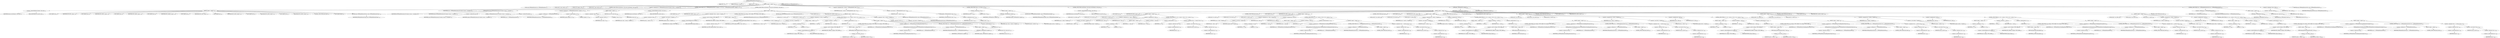 digraph "TIFFReadDirEntryShortArray" {  
"82170" [label = <(METHOD,TIFFReadDirEntryShortArray)<SUB>1744</SUB>> ]
"82171" [label = <(PARAM,TIFF *tif)<SUB>1745</SUB>> ]
"82172" [label = <(PARAM,TIFFDirEntry *direntry)<SUB>1745</SUB>> ]
"82173" [label = <(PARAM,uint16_t **value)<SUB>1745</SUB>> ]
"82174" [label = <(BLOCK,&lt;empty&gt;,&lt;empty&gt;)<SUB>1746</SUB>> ]
"82175" [label = <(LOCAL,enum TIFFReadDirEntryErr err: TIFFReadDirEntryErr)<SUB>1747</SUB>> ]
"82176" [label = <(LOCAL,uint32_t count: uint32_t)<SUB>1748</SUB>> ]
"82177" [label = <(LOCAL,void* origdata: void)<SUB>1749</SUB>> ]
"82178" [label = <(LOCAL,uint16_t* data: uint16_t)<SUB>1750</SUB>> ]
"82179" [label = <(CONTROL_STRUCTURE,switch(direntry-&gt;tdir_type),switch(direntry-&gt;tdir_type))<SUB>1751</SUB>> ]
"82180" [label = <(&lt;operator&gt;.indirectFieldAccess,direntry-&gt;tdir_type)<SUB>1751</SUB>> ]
"82181" [label = <(IDENTIFIER,direntry,switch(direntry-&gt;tdir_type))<SUB>1751</SUB>> ]
"82182" [label = <(FIELD_IDENTIFIER,tdir_type,tdir_type)<SUB>1751</SUB>> ]
"82183" [label = <(BLOCK,&lt;empty&gt;,&lt;empty&gt;)<SUB>1752</SUB>> ]
"82184" [label = <(JUMP_TARGET,case)<SUB>1753</SUB>> ]
"82185" [label = <(IDENTIFIER,TIFF_BYTE,&lt;empty&gt;)<SUB>1753</SUB>> ]
"82186" [label = <(JUMP_TARGET,case)<SUB>1754</SUB>> ]
"82187" [label = <(IDENTIFIER,TIFF_SBYTE,&lt;empty&gt;)<SUB>1754</SUB>> ]
"82188" [label = <(JUMP_TARGET,case)<SUB>1755</SUB>> ]
"82189" [label = <(IDENTIFIER,TIFF_SHORT,&lt;empty&gt;)<SUB>1755</SUB>> ]
"82190" [label = <(JUMP_TARGET,case)<SUB>1756</SUB>> ]
"82191" [label = <(IDENTIFIER,TIFF_SSHORT,&lt;empty&gt;)<SUB>1756</SUB>> ]
"82192" [label = <(JUMP_TARGET,case)<SUB>1757</SUB>> ]
"82193" [label = <(IDENTIFIER,TIFF_LONG,&lt;empty&gt;)<SUB>1757</SUB>> ]
"82194" [label = <(JUMP_TARGET,case)<SUB>1758</SUB>> ]
"82195" [label = <(IDENTIFIER,TIFF_SLONG,&lt;empty&gt;)<SUB>1758</SUB>> ]
"82196" [label = <(JUMP_TARGET,case)<SUB>1759</SUB>> ]
"82197" [label = <(IDENTIFIER,TIFF_LONG8,&lt;empty&gt;)<SUB>1759</SUB>> ]
"82198" [label = <(JUMP_TARGET,case)<SUB>1760</SUB>> ]
"82199" [label = <(IDENTIFIER,TIFF_SLONG8,&lt;empty&gt;)<SUB>1760</SUB>> ]
"82200" [label = <(CONTROL_STRUCTURE,break;,break;)<SUB>1761</SUB>> ]
"82201" [label = <(JUMP_TARGET,default)<SUB>1762</SUB>> ]
"82202" [label = <(RETURN,return (TIFFReadDirEntryErrType);,return (TIFFReadDirEntryErrType);)<SUB>1763</SUB>> ]
"82203" [label = <(IDENTIFIER,TIFFReadDirEntryErrType,return (TIFFReadDirEntryErrType);)<SUB>1763</SUB>> ]
"82204" [label = <(&lt;operator&gt;.assignment,err = TIFFReadDirEntryArray(tif, direntry, &amp;count, 2, &amp;origdata))<SUB>1765</SUB>> ]
"82205" [label = <(IDENTIFIER,err,err = TIFFReadDirEntryArray(tif, direntry, &amp;count, 2, &amp;origdata))<SUB>1765</SUB>> ]
"82206" [label = <(TIFFReadDirEntryArray,TIFFReadDirEntryArray(tif, direntry, &amp;count, 2, &amp;origdata))<SUB>1765</SUB>> ]
"82207" [label = <(IDENTIFIER,tif,TIFFReadDirEntryArray(tif, direntry, &amp;count, 2, &amp;origdata))<SUB>1765</SUB>> ]
"82208" [label = <(IDENTIFIER,direntry,TIFFReadDirEntryArray(tif, direntry, &amp;count, 2, &amp;origdata))<SUB>1765</SUB>> ]
"82209" [label = <(&lt;operator&gt;.addressOf,&amp;count)<SUB>1765</SUB>> ]
"82210" [label = <(IDENTIFIER,count,TIFFReadDirEntryArray(tif, direntry, &amp;count, 2, &amp;origdata))<SUB>1765</SUB>> ]
"82211" [label = <(LITERAL,2,TIFFReadDirEntryArray(tif, direntry, &amp;count, 2, &amp;origdata))<SUB>1765</SUB>> ]
"82212" [label = <(&lt;operator&gt;.addressOf,&amp;origdata)<SUB>1765</SUB>> ]
"82213" [label = <(IDENTIFIER,origdata,TIFFReadDirEntryArray(tif, direntry, &amp;count, 2, &amp;origdata))<SUB>1765</SUB>> ]
"82214" [label = <(CONTROL_STRUCTURE,if ((err != TIFFReadDirEntryErrOk) || (origdata == 0)),if ((err != TIFFReadDirEntryErrOk) || (origdata == 0)))<SUB>1766</SUB>> ]
"82215" [label = <(&lt;operator&gt;.logicalOr,(err != TIFFReadDirEntryErrOk) || (origdata == 0))<SUB>1766</SUB>> ]
"82216" [label = <(&lt;operator&gt;.notEquals,err != TIFFReadDirEntryErrOk)<SUB>1766</SUB>> ]
"82217" [label = <(IDENTIFIER,err,err != TIFFReadDirEntryErrOk)<SUB>1766</SUB>> ]
"82218" [label = <(IDENTIFIER,TIFFReadDirEntryErrOk,err != TIFFReadDirEntryErrOk)<SUB>1766</SUB>> ]
"82219" [label = <(&lt;operator&gt;.equals,origdata == 0)<SUB>1766</SUB>> ]
"82220" [label = <(IDENTIFIER,origdata,origdata == 0)<SUB>1766</SUB>> ]
"82221" [label = <(LITERAL,0,origdata == 0)<SUB>1766</SUB>> ]
"82222" [label = <(BLOCK,&lt;empty&gt;,&lt;empty&gt;)<SUB>1767</SUB>> ]
"82223" [label = <(&lt;operator&gt;.assignment,*value = 0)<SUB>1768</SUB>> ]
"82224" [label = <(&lt;operator&gt;.indirection,*value)<SUB>1768</SUB>> ]
"82225" [label = <(IDENTIFIER,value,*value = 0)<SUB>1768</SUB>> ]
"82226" [label = <(LITERAL,0,*value = 0)<SUB>1768</SUB>> ]
"82227" [label = <(RETURN,return (err);,return (err);)<SUB>1769</SUB>> ]
"82228" [label = <(IDENTIFIER,err,return (err);)<SUB>1769</SUB>> ]
"82229" [label = <(CONTROL_STRUCTURE,switch(direntry-&gt;tdir_type),switch(direntry-&gt;tdir_type))<SUB>1771</SUB>> ]
"82230" [label = <(&lt;operator&gt;.indirectFieldAccess,direntry-&gt;tdir_type)<SUB>1771</SUB>> ]
"82231" [label = <(IDENTIFIER,direntry,switch(direntry-&gt;tdir_type))<SUB>1771</SUB>> ]
"82232" [label = <(FIELD_IDENTIFIER,tdir_type,tdir_type)<SUB>1771</SUB>> ]
"82233" [label = <(BLOCK,&lt;empty&gt;,&lt;empty&gt;)<SUB>1772</SUB>> ]
"82234" [label = <(JUMP_TARGET,case)<SUB>1773</SUB>> ]
"82235" [label = <(IDENTIFIER,TIFF_SHORT,&lt;empty&gt;)<SUB>1773</SUB>> ]
"82236" [label = <(&lt;operator&gt;.assignment,*value = (uint16_t *)origdata)<SUB>1774</SUB>> ]
"82237" [label = <(&lt;operator&gt;.indirection,*value)<SUB>1774</SUB>> ]
"82238" [label = <(IDENTIFIER,value,*value = (uint16_t *)origdata)<SUB>1774</SUB>> ]
"82239" [label = <(&lt;operator&gt;.cast,(uint16_t *)origdata)<SUB>1774</SUB>> ]
"82240" [label = <(UNKNOWN,uint16_t *,uint16_t *)<SUB>1774</SUB>> ]
"82241" [label = <(IDENTIFIER,origdata,(uint16_t *)origdata)<SUB>1774</SUB>> ]
"82242" [label = <(CONTROL_STRUCTURE,if (tif-&gt;tif_flags &amp; TIFF_SWAB),if (tif-&gt;tif_flags &amp; TIFF_SWAB))<SUB>1775</SUB>> ]
"82243" [label = <(&lt;operator&gt;.and,tif-&gt;tif_flags &amp; TIFF_SWAB)<SUB>1775</SUB>> ]
"82244" [label = <(&lt;operator&gt;.indirectFieldAccess,tif-&gt;tif_flags)<SUB>1775</SUB>> ]
"82245" [label = <(IDENTIFIER,tif,tif-&gt;tif_flags &amp; TIFF_SWAB)<SUB>1775</SUB>> ]
"82246" [label = <(FIELD_IDENTIFIER,tif_flags,tif_flags)<SUB>1775</SUB>> ]
"82247" [label = <(IDENTIFIER,TIFF_SWAB,tif-&gt;tif_flags &amp; TIFF_SWAB)<SUB>1775</SUB>> ]
"82248" [label = <(BLOCK,&lt;empty&gt;,&lt;empty&gt;)<SUB>1776</SUB>> ]
"82249" [label = <(TIFFSwabArrayOfShort,TIFFSwabArrayOfShort(*value, count))<SUB>1776</SUB>> ]
"82250" [label = <(&lt;operator&gt;.indirection,*value)<SUB>1776</SUB>> ]
"82251" [label = <(IDENTIFIER,value,TIFFSwabArrayOfShort(*value, count))<SUB>1776</SUB>> ]
"82252" [label = <(IDENTIFIER,count,TIFFSwabArrayOfShort(*value, count))<SUB>1776</SUB>> ]
"82253" [label = <(RETURN,return (TIFFReadDirEntryErrOk);,return (TIFFReadDirEntryErrOk);)<SUB>1777</SUB>> ]
"82254" [label = <(IDENTIFIER,TIFFReadDirEntryErrOk,return (TIFFReadDirEntryErrOk);)<SUB>1777</SUB>> ]
"82255" [label = <(JUMP_TARGET,case)<SUB>1778</SUB>> ]
"82256" [label = <(IDENTIFIER,TIFF_SSHORT,&lt;empty&gt;)<SUB>1778</SUB>> ]
"82257" [label = <(BLOCK,&lt;empty&gt;,&lt;empty&gt;)<SUB>1779</SUB>> ]
"82258" [label = <(LOCAL,int16_t* m: int16_t)<SUB>1780</SUB>> ]
"82259" [label = <(LOCAL,uint32_t n: uint32_t)<SUB>1781</SUB>> ]
"82260" [label = <(&lt;operator&gt;.assignment,m = (int16_t *)origdata)<SUB>1782</SUB>> ]
"82261" [label = <(IDENTIFIER,m,m = (int16_t *)origdata)<SUB>1782</SUB>> ]
"82262" [label = <(&lt;operator&gt;.cast,(int16_t *)origdata)<SUB>1782</SUB>> ]
"82263" [label = <(UNKNOWN,int16_t *,int16_t *)<SUB>1782</SUB>> ]
"82264" [label = <(IDENTIFIER,origdata,(int16_t *)origdata)<SUB>1782</SUB>> ]
"82265" [label = <(CONTROL_STRUCTURE,for (n = 0;n &lt; count;n++),for (n = 0;n &lt; count;n++))<SUB>1783</SUB>> ]
"82266" [label = <(BLOCK,&lt;empty&gt;,&lt;empty&gt;)<SUB>1783</SUB>> ]
"82267" [label = <(&lt;operator&gt;.assignment,n = 0)<SUB>1783</SUB>> ]
"82268" [label = <(IDENTIFIER,n,n = 0)<SUB>1783</SUB>> ]
"82269" [label = <(LITERAL,0,n = 0)<SUB>1783</SUB>> ]
"82270" [label = <(&lt;operator&gt;.lessThan,n &lt; count)<SUB>1783</SUB>> ]
"82271" [label = <(IDENTIFIER,n,n &lt; count)<SUB>1783</SUB>> ]
"82272" [label = <(IDENTIFIER,count,n &lt; count)<SUB>1783</SUB>> ]
"82273" [label = <(&lt;operator&gt;.postIncrement,n++)<SUB>1783</SUB>> ]
"82274" [label = <(IDENTIFIER,n,n++)<SUB>1783</SUB>> ]
"82275" [label = <(BLOCK,&lt;empty&gt;,&lt;empty&gt;)<SUB>1784</SUB>> ]
"82276" [label = <(CONTROL_STRUCTURE,if (tif-&gt;tif_flags &amp; TIFF_SWAB),if (tif-&gt;tif_flags &amp; TIFF_SWAB))<SUB>1785</SUB>> ]
"82277" [label = <(&lt;operator&gt;.and,tif-&gt;tif_flags &amp; TIFF_SWAB)<SUB>1785</SUB>> ]
"82278" [label = <(&lt;operator&gt;.indirectFieldAccess,tif-&gt;tif_flags)<SUB>1785</SUB>> ]
"82279" [label = <(IDENTIFIER,tif,tif-&gt;tif_flags &amp; TIFF_SWAB)<SUB>1785</SUB>> ]
"82280" [label = <(FIELD_IDENTIFIER,tif_flags,tif_flags)<SUB>1785</SUB>> ]
"82281" [label = <(IDENTIFIER,TIFF_SWAB,tif-&gt;tif_flags &amp; TIFF_SWAB)<SUB>1785</SUB>> ]
"82282" [label = <(BLOCK,&lt;empty&gt;,&lt;empty&gt;)<SUB>1786</SUB>> ]
"82283" [label = <(TIFFSwabShort,TIFFSwabShort((uint16_t *)m))<SUB>1786</SUB>> ]
"82284" [label = <(&lt;operator&gt;.cast,(uint16_t *)m)<SUB>1786</SUB>> ]
"82285" [label = <(UNKNOWN,uint16_t *,uint16_t *)<SUB>1786</SUB>> ]
"82286" [label = <(IDENTIFIER,m,(uint16_t *)m)<SUB>1786</SUB>> ]
"82287" [label = <(&lt;operator&gt;.assignment,err = TIFFReadDirEntryCheckRangeShortSshort(*m))<SUB>1787</SUB>> ]
"82288" [label = <(IDENTIFIER,err,err = TIFFReadDirEntryCheckRangeShortSshort(*m))<SUB>1787</SUB>> ]
"82289" [label = <(TIFFReadDirEntryCheckRangeShortSshort,TIFFReadDirEntryCheckRangeShortSshort(*m))<SUB>1787</SUB>> ]
"82290" [label = <(&lt;operator&gt;.indirection,*m)<SUB>1787</SUB>> ]
"82291" [label = <(IDENTIFIER,m,TIFFReadDirEntryCheckRangeShortSshort(*m))<SUB>1787</SUB>> ]
"82292" [label = <(CONTROL_STRUCTURE,if (err != TIFFReadDirEntryErrOk),if (err != TIFFReadDirEntryErrOk))<SUB>1788</SUB>> ]
"82293" [label = <(&lt;operator&gt;.notEquals,err != TIFFReadDirEntryErrOk)<SUB>1788</SUB>> ]
"82294" [label = <(IDENTIFIER,err,err != TIFFReadDirEntryErrOk)<SUB>1788</SUB>> ]
"82295" [label = <(IDENTIFIER,TIFFReadDirEntryErrOk,err != TIFFReadDirEntryErrOk)<SUB>1788</SUB>> ]
"82296" [label = <(BLOCK,&lt;empty&gt;,&lt;empty&gt;)<SUB>1789</SUB>> ]
"82297" [label = <(_TIFFfreeExt,_TIFFfreeExt(tif, origdata))<SUB>1790</SUB>> ]
"82298" [label = <(IDENTIFIER,tif,_TIFFfreeExt(tif, origdata))<SUB>1790</SUB>> ]
"82299" [label = <(IDENTIFIER,origdata,_TIFFfreeExt(tif, origdata))<SUB>1790</SUB>> ]
"82300" [label = <(RETURN,return (err);,return (err);)<SUB>1791</SUB>> ]
"82301" [label = <(IDENTIFIER,err,return (err);)<SUB>1791</SUB>> ]
"82302" [label = <(&lt;operator&gt;.postIncrement,m++)<SUB>1793</SUB>> ]
"82303" [label = <(IDENTIFIER,m,m++)<SUB>1793</SUB>> ]
"82304" [label = <(&lt;operator&gt;.assignment,*value = (uint16_t *)origdata)<SUB>1795</SUB>> ]
"82305" [label = <(&lt;operator&gt;.indirection,*value)<SUB>1795</SUB>> ]
"82306" [label = <(IDENTIFIER,value,*value = (uint16_t *)origdata)<SUB>1795</SUB>> ]
"82307" [label = <(&lt;operator&gt;.cast,(uint16_t *)origdata)<SUB>1795</SUB>> ]
"82308" [label = <(UNKNOWN,uint16_t *,uint16_t *)<SUB>1795</SUB>> ]
"82309" [label = <(IDENTIFIER,origdata,(uint16_t *)origdata)<SUB>1795</SUB>> ]
"82310" [label = <(RETURN,return (TIFFReadDirEntryErrOk);,return (TIFFReadDirEntryErrOk);)<SUB>1796</SUB>> ]
"82311" [label = <(IDENTIFIER,TIFFReadDirEntryErrOk,return (TIFFReadDirEntryErrOk);)<SUB>1796</SUB>> ]
"82312" [label = <(&lt;operator&gt;.assignment,data = (uint16_t *)_TIFFmallocExt(tif, count * 2))<SUB>1799</SUB>> ]
"82313" [label = <(IDENTIFIER,data,data = (uint16_t *)_TIFFmallocExt(tif, count * 2))<SUB>1799</SUB>> ]
"82314" [label = <(&lt;operator&gt;.cast,(uint16_t *)_TIFFmallocExt(tif, count * 2))<SUB>1799</SUB>> ]
"82315" [label = <(UNKNOWN,uint16_t *,uint16_t *)<SUB>1799</SUB>> ]
"82316" [label = <(_TIFFmallocExt,_TIFFmallocExt(tif, count * 2))<SUB>1799</SUB>> ]
"82317" [label = <(IDENTIFIER,tif,_TIFFmallocExt(tif, count * 2))<SUB>1799</SUB>> ]
"82318" [label = <(&lt;operator&gt;.multiplication,count * 2)<SUB>1799</SUB>> ]
"82319" [label = <(IDENTIFIER,count,count * 2)<SUB>1799</SUB>> ]
"82320" [label = <(LITERAL,2,count * 2)<SUB>1799</SUB>> ]
"82321" [label = <(CONTROL_STRUCTURE,if (data == 0),if (data == 0))<SUB>1800</SUB>> ]
"82322" [label = <(&lt;operator&gt;.equals,data == 0)<SUB>1800</SUB>> ]
"82323" [label = <(IDENTIFIER,data,data == 0)<SUB>1800</SUB>> ]
"82324" [label = <(LITERAL,0,data == 0)<SUB>1800</SUB>> ]
"82325" [label = <(BLOCK,&lt;empty&gt;,&lt;empty&gt;)<SUB>1801</SUB>> ]
"82326" [label = <(_TIFFfreeExt,_TIFFfreeExt(tif, origdata))<SUB>1802</SUB>> ]
"82327" [label = <(IDENTIFIER,tif,_TIFFfreeExt(tif, origdata))<SUB>1802</SUB>> ]
"82328" [label = <(IDENTIFIER,origdata,_TIFFfreeExt(tif, origdata))<SUB>1802</SUB>> ]
"82329" [label = <(RETURN,return (TIFFReadDirEntryErrAlloc);,return (TIFFReadDirEntryErrAlloc);)<SUB>1803</SUB>> ]
"82330" [label = <(IDENTIFIER,TIFFReadDirEntryErrAlloc,return (TIFFReadDirEntryErrAlloc);)<SUB>1803</SUB>> ]
"82331" [label = <(CONTROL_STRUCTURE,switch(direntry-&gt;tdir_type),switch(direntry-&gt;tdir_type))<SUB>1805</SUB>> ]
"82332" [label = <(&lt;operator&gt;.indirectFieldAccess,direntry-&gt;tdir_type)<SUB>1805</SUB>> ]
"82333" [label = <(IDENTIFIER,direntry,switch(direntry-&gt;tdir_type))<SUB>1805</SUB>> ]
"82334" [label = <(FIELD_IDENTIFIER,tdir_type,tdir_type)<SUB>1805</SUB>> ]
"82335" [label = <(BLOCK,&lt;empty&gt;,&lt;empty&gt;)<SUB>1806</SUB>> ]
"82336" [label = <(JUMP_TARGET,case)<SUB>1807</SUB>> ]
"82337" [label = <(IDENTIFIER,TIFF_BYTE,&lt;empty&gt;)<SUB>1807</SUB>> ]
"82338" [label = <(BLOCK,&lt;empty&gt;,&lt;empty&gt;)<SUB>1808</SUB>> ]
"82339" [label = <(LOCAL,uint8_t* ma: uint8_t)<SUB>1809</SUB>> ]
"82340" [label = <(LOCAL,uint16_t* mb: uint16_t)<SUB>1810</SUB>> ]
"82341" [label = <(LOCAL,uint32_t n: uint32_t)<SUB>1811</SUB>> ]
"82342" [label = <(&lt;operator&gt;.assignment,ma = (uint8_t *)origdata)<SUB>1812</SUB>> ]
"82343" [label = <(IDENTIFIER,ma,ma = (uint8_t *)origdata)<SUB>1812</SUB>> ]
"82344" [label = <(&lt;operator&gt;.cast,(uint8_t *)origdata)<SUB>1812</SUB>> ]
"82345" [label = <(UNKNOWN,uint8_t *,uint8_t *)<SUB>1812</SUB>> ]
"82346" [label = <(IDENTIFIER,origdata,(uint8_t *)origdata)<SUB>1812</SUB>> ]
"82347" [label = <(&lt;operator&gt;.assignment,mb = data)<SUB>1813</SUB>> ]
"82348" [label = <(IDENTIFIER,mb,mb = data)<SUB>1813</SUB>> ]
"82349" [label = <(IDENTIFIER,data,mb = data)<SUB>1813</SUB>> ]
"82350" [label = <(CONTROL_STRUCTURE,for (n = 0;n &lt; count;n++),for (n = 0;n &lt; count;n++))<SUB>1814</SUB>> ]
"82351" [label = <(BLOCK,&lt;empty&gt;,&lt;empty&gt;)<SUB>1814</SUB>> ]
"82352" [label = <(&lt;operator&gt;.assignment,n = 0)<SUB>1814</SUB>> ]
"82353" [label = <(IDENTIFIER,n,n = 0)<SUB>1814</SUB>> ]
"82354" [label = <(LITERAL,0,n = 0)<SUB>1814</SUB>> ]
"82355" [label = <(&lt;operator&gt;.lessThan,n &lt; count)<SUB>1814</SUB>> ]
"82356" [label = <(IDENTIFIER,n,n &lt; count)<SUB>1814</SUB>> ]
"82357" [label = <(IDENTIFIER,count,n &lt; count)<SUB>1814</SUB>> ]
"82358" [label = <(&lt;operator&gt;.postIncrement,n++)<SUB>1814</SUB>> ]
"82359" [label = <(IDENTIFIER,n,n++)<SUB>1814</SUB>> ]
"82360" [label = <(&lt;operator&gt;.assignment,*mb++ = (uint16_t)(*ma++))<SUB>1815</SUB>> ]
"82361" [label = <(&lt;operator&gt;.indirection,*mb++)<SUB>1815</SUB>> ]
"82362" [label = <(&lt;operator&gt;.postIncrement,mb++)<SUB>1815</SUB>> ]
"82363" [label = <(IDENTIFIER,mb,mb++)<SUB>1815</SUB>> ]
"82364" [label = <(&lt;operator&gt;.cast,(uint16_t)(*ma++))<SUB>1815</SUB>> ]
"82365" [label = <(UNKNOWN,uint16_t,uint16_t)<SUB>1815</SUB>> ]
"82366" [label = <(&lt;operator&gt;.indirection,*ma++)<SUB>1815</SUB>> ]
"82367" [label = <(&lt;operator&gt;.postIncrement,ma++)<SUB>1815</SUB>> ]
"82368" [label = <(IDENTIFIER,ma,ma++)<SUB>1815</SUB>> ]
"82369" [label = <(CONTROL_STRUCTURE,break;,break;)<SUB>1817</SUB>> ]
"82370" [label = <(JUMP_TARGET,case)<SUB>1818</SUB>> ]
"82371" [label = <(IDENTIFIER,TIFF_SBYTE,&lt;empty&gt;)<SUB>1818</SUB>> ]
"82372" [label = <(BLOCK,&lt;empty&gt;,&lt;empty&gt;)<SUB>1819</SUB>> ]
"82373" [label = <(LOCAL,int8_t* ma: int8_t)<SUB>1820</SUB>> ]
"82374" [label = <(LOCAL,uint16_t* mb: uint16_t)<SUB>1821</SUB>> ]
"82375" [label = <(LOCAL,uint32_t n: uint32_t)<SUB>1822</SUB>> ]
"82376" [label = <(&lt;operator&gt;.assignment,ma = (int8_t *)origdata)<SUB>1823</SUB>> ]
"82377" [label = <(IDENTIFIER,ma,ma = (int8_t *)origdata)<SUB>1823</SUB>> ]
"82378" [label = <(&lt;operator&gt;.cast,(int8_t *)origdata)<SUB>1823</SUB>> ]
"82379" [label = <(UNKNOWN,int8_t *,int8_t *)<SUB>1823</SUB>> ]
"82380" [label = <(IDENTIFIER,origdata,(int8_t *)origdata)<SUB>1823</SUB>> ]
"82381" [label = <(&lt;operator&gt;.assignment,mb = data)<SUB>1824</SUB>> ]
"82382" [label = <(IDENTIFIER,mb,mb = data)<SUB>1824</SUB>> ]
"82383" [label = <(IDENTIFIER,data,mb = data)<SUB>1824</SUB>> ]
"82384" [label = <(CONTROL_STRUCTURE,for (n = 0;n &lt; count;n++),for (n = 0;n &lt; count;n++))<SUB>1825</SUB>> ]
"82385" [label = <(BLOCK,&lt;empty&gt;,&lt;empty&gt;)<SUB>1825</SUB>> ]
"82386" [label = <(&lt;operator&gt;.assignment,n = 0)<SUB>1825</SUB>> ]
"82387" [label = <(IDENTIFIER,n,n = 0)<SUB>1825</SUB>> ]
"82388" [label = <(LITERAL,0,n = 0)<SUB>1825</SUB>> ]
"82389" [label = <(&lt;operator&gt;.lessThan,n &lt; count)<SUB>1825</SUB>> ]
"82390" [label = <(IDENTIFIER,n,n &lt; count)<SUB>1825</SUB>> ]
"82391" [label = <(IDENTIFIER,count,n &lt; count)<SUB>1825</SUB>> ]
"82392" [label = <(&lt;operator&gt;.postIncrement,n++)<SUB>1825</SUB>> ]
"82393" [label = <(IDENTIFIER,n,n++)<SUB>1825</SUB>> ]
"82394" [label = <(BLOCK,&lt;empty&gt;,&lt;empty&gt;)<SUB>1826</SUB>> ]
"82395" [label = <(&lt;operator&gt;.assignment,err = TIFFReadDirEntryCheckRangeShortSbyte(*ma))<SUB>1827</SUB>> ]
"82396" [label = <(IDENTIFIER,err,err = TIFFReadDirEntryCheckRangeShortSbyte(*ma))<SUB>1827</SUB>> ]
"82397" [label = <(TIFFReadDirEntryCheckRangeShortSbyte,TIFFReadDirEntryCheckRangeShortSbyte(*ma))<SUB>1827</SUB>> ]
"82398" [label = <(&lt;operator&gt;.indirection,*ma)<SUB>1827</SUB>> ]
"82399" [label = <(IDENTIFIER,ma,TIFFReadDirEntryCheckRangeShortSbyte(*ma))<SUB>1827</SUB>> ]
"82400" [label = <(CONTROL_STRUCTURE,if (err != TIFFReadDirEntryErrOk),if (err != TIFFReadDirEntryErrOk))<SUB>1828</SUB>> ]
"82401" [label = <(&lt;operator&gt;.notEquals,err != TIFFReadDirEntryErrOk)<SUB>1828</SUB>> ]
"82402" [label = <(IDENTIFIER,err,err != TIFFReadDirEntryErrOk)<SUB>1828</SUB>> ]
"82403" [label = <(IDENTIFIER,TIFFReadDirEntryErrOk,err != TIFFReadDirEntryErrOk)<SUB>1828</SUB>> ]
"82404" [label = <(BLOCK,&lt;empty&gt;,&lt;empty&gt;)<SUB>1829</SUB>> ]
"82405" [label = <(CONTROL_STRUCTURE,break;,break;)<SUB>1829</SUB>> ]
"82406" [label = <(&lt;operator&gt;.assignment,*mb++ = (uint16_t)(*ma++))<SUB>1830</SUB>> ]
"82407" [label = <(&lt;operator&gt;.indirection,*mb++)<SUB>1830</SUB>> ]
"82408" [label = <(&lt;operator&gt;.postIncrement,mb++)<SUB>1830</SUB>> ]
"82409" [label = <(IDENTIFIER,mb,mb++)<SUB>1830</SUB>> ]
"82410" [label = <(&lt;operator&gt;.cast,(uint16_t)(*ma++))<SUB>1830</SUB>> ]
"82411" [label = <(UNKNOWN,uint16_t,uint16_t)<SUB>1830</SUB>> ]
"82412" [label = <(&lt;operator&gt;.indirection,*ma++)<SUB>1830</SUB>> ]
"82413" [label = <(&lt;operator&gt;.postIncrement,ma++)<SUB>1830</SUB>> ]
"82414" [label = <(IDENTIFIER,ma,ma++)<SUB>1830</SUB>> ]
"82415" [label = <(CONTROL_STRUCTURE,break;,break;)<SUB>1833</SUB>> ]
"82416" [label = <(JUMP_TARGET,case)<SUB>1834</SUB>> ]
"82417" [label = <(IDENTIFIER,TIFF_LONG,&lt;empty&gt;)<SUB>1834</SUB>> ]
"82418" [label = <(BLOCK,&lt;empty&gt;,&lt;empty&gt;)<SUB>1835</SUB>> ]
"82419" [label = <(LOCAL,uint32_t* ma: uint32_t)<SUB>1836</SUB>> ]
"82420" [label = <(LOCAL,uint16_t* mb: uint16_t)<SUB>1837</SUB>> ]
"82421" [label = <(LOCAL,uint32_t n: uint32_t)<SUB>1838</SUB>> ]
"82422" [label = <(&lt;operator&gt;.assignment,ma = (uint32_t *)origdata)<SUB>1839</SUB>> ]
"82423" [label = <(IDENTIFIER,ma,ma = (uint32_t *)origdata)<SUB>1839</SUB>> ]
"82424" [label = <(&lt;operator&gt;.cast,(uint32_t *)origdata)<SUB>1839</SUB>> ]
"82425" [label = <(UNKNOWN,uint32_t *,uint32_t *)<SUB>1839</SUB>> ]
"82426" [label = <(IDENTIFIER,origdata,(uint32_t *)origdata)<SUB>1839</SUB>> ]
"82427" [label = <(&lt;operator&gt;.assignment,mb = data)<SUB>1840</SUB>> ]
"82428" [label = <(IDENTIFIER,mb,mb = data)<SUB>1840</SUB>> ]
"82429" [label = <(IDENTIFIER,data,mb = data)<SUB>1840</SUB>> ]
"82430" [label = <(CONTROL_STRUCTURE,for (n = 0;n &lt; count;n++),for (n = 0;n &lt; count;n++))<SUB>1841</SUB>> ]
"82431" [label = <(BLOCK,&lt;empty&gt;,&lt;empty&gt;)<SUB>1841</SUB>> ]
"82432" [label = <(&lt;operator&gt;.assignment,n = 0)<SUB>1841</SUB>> ]
"82433" [label = <(IDENTIFIER,n,n = 0)<SUB>1841</SUB>> ]
"82434" [label = <(LITERAL,0,n = 0)<SUB>1841</SUB>> ]
"82435" [label = <(&lt;operator&gt;.lessThan,n &lt; count)<SUB>1841</SUB>> ]
"82436" [label = <(IDENTIFIER,n,n &lt; count)<SUB>1841</SUB>> ]
"82437" [label = <(IDENTIFIER,count,n &lt; count)<SUB>1841</SUB>> ]
"82438" [label = <(&lt;operator&gt;.postIncrement,n++)<SUB>1841</SUB>> ]
"82439" [label = <(IDENTIFIER,n,n++)<SUB>1841</SUB>> ]
"82440" [label = <(BLOCK,&lt;empty&gt;,&lt;empty&gt;)<SUB>1842</SUB>> ]
"82441" [label = <(CONTROL_STRUCTURE,if (tif-&gt;tif_flags &amp; TIFF_SWAB),if (tif-&gt;tif_flags &amp; TIFF_SWAB))<SUB>1843</SUB>> ]
"82442" [label = <(&lt;operator&gt;.and,tif-&gt;tif_flags &amp; TIFF_SWAB)<SUB>1843</SUB>> ]
"82443" [label = <(&lt;operator&gt;.indirectFieldAccess,tif-&gt;tif_flags)<SUB>1843</SUB>> ]
"82444" [label = <(IDENTIFIER,tif,tif-&gt;tif_flags &amp; TIFF_SWAB)<SUB>1843</SUB>> ]
"82445" [label = <(FIELD_IDENTIFIER,tif_flags,tif_flags)<SUB>1843</SUB>> ]
"82446" [label = <(IDENTIFIER,TIFF_SWAB,tif-&gt;tif_flags &amp; TIFF_SWAB)<SUB>1843</SUB>> ]
"82447" [label = <(BLOCK,&lt;empty&gt;,&lt;empty&gt;)<SUB>1844</SUB>> ]
"82448" [label = <(TIFFSwabLong,TIFFSwabLong(ma))<SUB>1844</SUB>> ]
"82449" [label = <(IDENTIFIER,ma,TIFFSwabLong(ma))<SUB>1844</SUB>> ]
"82450" [label = <(&lt;operator&gt;.assignment,err = TIFFReadDirEntryCheckRangeShortLong(*ma))<SUB>1845</SUB>> ]
"82451" [label = <(IDENTIFIER,err,err = TIFFReadDirEntryCheckRangeShortLong(*ma))<SUB>1845</SUB>> ]
"82452" [label = <(TIFFReadDirEntryCheckRangeShortLong,TIFFReadDirEntryCheckRangeShortLong(*ma))<SUB>1845</SUB>> ]
"82453" [label = <(&lt;operator&gt;.indirection,*ma)<SUB>1845</SUB>> ]
"82454" [label = <(IDENTIFIER,ma,TIFFReadDirEntryCheckRangeShortLong(*ma))<SUB>1845</SUB>> ]
"82455" [label = <(CONTROL_STRUCTURE,if (err != TIFFReadDirEntryErrOk),if (err != TIFFReadDirEntryErrOk))<SUB>1846</SUB>> ]
"82456" [label = <(&lt;operator&gt;.notEquals,err != TIFFReadDirEntryErrOk)<SUB>1846</SUB>> ]
"82457" [label = <(IDENTIFIER,err,err != TIFFReadDirEntryErrOk)<SUB>1846</SUB>> ]
"82458" [label = <(IDENTIFIER,TIFFReadDirEntryErrOk,err != TIFFReadDirEntryErrOk)<SUB>1846</SUB>> ]
"82459" [label = <(BLOCK,&lt;empty&gt;,&lt;empty&gt;)<SUB>1847</SUB>> ]
"82460" [label = <(CONTROL_STRUCTURE,break;,break;)<SUB>1847</SUB>> ]
"82461" [label = <(&lt;operator&gt;.assignment,*mb++ = (uint16_t)(*ma++))<SUB>1848</SUB>> ]
"82462" [label = <(&lt;operator&gt;.indirection,*mb++)<SUB>1848</SUB>> ]
"82463" [label = <(&lt;operator&gt;.postIncrement,mb++)<SUB>1848</SUB>> ]
"82464" [label = <(IDENTIFIER,mb,mb++)<SUB>1848</SUB>> ]
"82465" [label = <(&lt;operator&gt;.cast,(uint16_t)(*ma++))<SUB>1848</SUB>> ]
"82466" [label = <(UNKNOWN,uint16_t,uint16_t)<SUB>1848</SUB>> ]
"82467" [label = <(&lt;operator&gt;.indirection,*ma++)<SUB>1848</SUB>> ]
"82468" [label = <(&lt;operator&gt;.postIncrement,ma++)<SUB>1848</SUB>> ]
"82469" [label = <(IDENTIFIER,ma,ma++)<SUB>1848</SUB>> ]
"82470" [label = <(CONTROL_STRUCTURE,break;,break;)<SUB>1851</SUB>> ]
"82471" [label = <(JUMP_TARGET,case)<SUB>1852</SUB>> ]
"82472" [label = <(IDENTIFIER,TIFF_SLONG,&lt;empty&gt;)<SUB>1852</SUB>> ]
"82473" [label = <(BLOCK,&lt;empty&gt;,&lt;empty&gt;)<SUB>1853</SUB>> ]
"82474" [label = <(LOCAL,int32_t* ma: int32_t)<SUB>1854</SUB>> ]
"82475" [label = <(LOCAL,uint16_t* mb: uint16_t)<SUB>1855</SUB>> ]
"82476" [label = <(LOCAL,uint32_t n: uint32_t)<SUB>1856</SUB>> ]
"82477" [label = <(&lt;operator&gt;.assignment,ma = (int32_t *)origdata)<SUB>1857</SUB>> ]
"82478" [label = <(IDENTIFIER,ma,ma = (int32_t *)origdata)<SUB>1857</SUB>> ]
"82479" [label = <(&lt;operator&gt;.cast,(int32_t *)origdata)<SUB>1857</SUB>> ]
"82480" [label = <(UNKNOWN,int32_t *,int32_t *)<SUB>1857</SUB>> ]
"82481" [label = <(IDENTIFIER,origdata,(int32_t *)origdata)<SUB>1857</SUB>> ]
"82482" [label = <(&lt;operator&gt;.assignment,mb = data)<SUB>1858</SUB>> ]
"82483" [label = <(IDENTIFIER,mb,mb = data)<SUB>1858</SUB>> ]
"82484" [label = <(IDENTIFIER,data,mb = data)<SUB>1858</SUB>> ]
"82485" [label = <(CONTROL_STRUCTURE,for (n = 0;n &lt; count;n++),for (n = 0;n &lt; count;n++))<SUB>1859</SUB>> ]
"82486" [label = <(BLOCK,&lt;empty&gt;,&lt;empty&gt;)<SUB>1859</SUB>> ]
"82487" [label = <(&lt;operator&gt;.assignment,n = 0)<SUB>1859</SUB>> ]
"82488" [label = <(IDENTIFIER,n,n = 0)<SUB>1859</SUB>> ]
"82489" [label = <(LITERAL,0,n = 0)<SUB>1859</SUB>> ]
"82490" [label = <(&lt;operator&gt;.lessThan,n &lt; count)<SUB>1859</SUB>> ]
"82491" [label = <(IDENTIFIER,n,n &lt; count)<SUB>1859</SUB>> ]
"82492" [label = <(IDENTIFIER,count,n &lt; count)<SUB>1859</SUB>> ]
"82493" [label = <(&lt;operator&gt;.postIncrement,n++)<SUB>1859</SUB>> ]
"82494" [label = <(IDENTIFIER,n,n++)<SUB>1859</SUB>> ]
"82495" [label = <(BLOCK,&lt;empty&gt;,&lt;empty&gt;)<SUB>1860</SUB>> ]
"82496" [label = <(CONTROL_STRUCTURE,if (tif-&gt;tif_flags &amp; TIFF_SWAB),if (tif-&gt;tif_flags &amp; TIFF_SWAB))<SUB>1861</SUB>> ]
"82497" [label = <(&lt;operator&gt;.and,tif-&gt;tif_flags &amp; TIFF_SWAB)<SUB>1861</SUB>> ]
"82498" [label = <(&lt;operator&gt;.indirectFieldAccess,tif-&gt;tif_flags)<SUB>1861</SUB>> ]
"82499" [label = <(IDENTIFIER,tif,tif-&gt;tif_flags &amp; TIFF_SWAB)<SUB>1861</SUB>> ]
"82500" [label = <(FIELD_IDENTIFIER,tif_flags,tif_flags)<SUB>1861</SUB>> ]
"82501" [label = <(IDENTIFIER,TIFF_SWAB,tif-&gt;tif_flags &amp; TIFF_SWAB)<SUB>1861</SUB>> ]
"82502" [label = <(BLOCK,&lt;empty&gt;,&lt;empty&gt;)<SUB>1862</SUB>> ]
"82503" [label = <(TIFFSwabLong,TIFFSwabLong((uint32_t *)ma))<SUB>1862</SUB>> ]
"82504" [label = <(&lt;operator&gt;.cast,(uint32_t *)ma)<SUB>1862</SUB>> ]
"82505" [label = <(UNKNOWN,uint32_t *,uint32_t *)<SUB>1862</SUB>> ]
"82506" [label = <(IDENTIFIER,ma,(uint32_t *)ma)<SUB>1862</SUB>> ]
"82507" [label = <(&lt;operator&gt;.assignment,err = TIFFReadDirEntryCheckRangeShortSlong(*ma))<SUB>1863</SUB>> ]
"82508" [label = <(IDENTIFIER,err,err = TIFFReadDirEntryCheckRangeShortSlong(*ma))<SUB>1863</SUB>> ]
"82509" [label = <(TIFFReadDirEntryCheckRangeShortSlong,TIFFReadDirEntryCheckRangeShortSlong(*ma))<SUB>1863</SUB>> ]
"82510" [label = <(&lt;operator&gt;.indirection,*ma)<SUB>1863</SUB>> ]
"82511" [label = <(IDENTIFIER,ma,TIFFReadDirEntryCheckRangeShortSlong(*ma))<SUB>1863</SUB>> ]
"82512" [label = <(CONTROL_STRUCTURE,if (err != TIFFReadDirEntryErrOk),if (err != TIFFReadDirEntryErrOk))<SUB>1864</SUB>> ]
"82513" [label = <(&lt;operator&gt;.notEquals,err != TIFFReadDirEntryErrOk)<SUB>1864</SUB>> ]
"82514" [label = <(IDENTIFIER,err,err != TIFFReadDirEntryErrOk)<SUB>1864</SUB>> ]
"82515" [label = <(IDENTIFIER,TIFFReadDirEntryErrOk,err != TIFFReadDirEntryErrOk)<SUB>1864</SUB>> ]
"82516" [label = <(BLOCK,&lt;empty&gt;,&lt;empty&gt;)<SUB>1865</SUB>> ]
"82517" [label = <(CONTROL_STRUCTURE,break;,break;)<SUB>1865</SUB>> ]
"82518" [label = <(&lt;operator&gt;.assignment,*mb++ = (uint16_t)(*ma++))<SUB>1866</SUB>> ]
"82519" [label = <(&lt;operator&gt;.indirection,*mb++)<SUB>1866</SUB>> ]
"82520" [label = <(&lt;operator&gt;.postIncrement,mb++)<SUB>1866</SUB>> ]
"82521" [label = <(IDENTIFIER,mb,mb++)<SUB>1866</SUB>> ]
"82522" [label = <(&lt;operator&gt;.cast,(uint16_t)(*ma++))<SUB>1866</SUB>> ]
"82523" [label = <(UNKNOWN,uint16_t,uint16_t)<SUB>1866</SUB>> ]
"82524" [label = <(&lt;operator&gt;.indirection,*ma++)<SUB>1866</SUB>> ]
"82525" [label = <(&lt;operator&gt;.postIncrement,ma++)<SUB>1866</SUB>> ]
"82526" [label = <(IDENTIFIER,ma,ma++)<SUB>1866</SUB>> ]
"82527" [label = <(CONTROL_STRUCTURE,break;,break;)<SUB>1869</SUB>> ]
"82528" [label = <(JUMP_TARGET,case)<SUB>1870</SUB>> ]
"82529" [label = <(IDENTIFIER,TIFF_LONG8,&lt;empty&gt;)<SUB>1870</SUB>> ]
"82530" [label = <(BLOCK,&lt;empty&gt;,&lt;empty&gt;)<SUB>1871</SUB>> ]
"82531" [label = <(LOCAL,uint64_t* ma: uint64_t)<SUB>1872</SUB>> ]
"82532" [label = <(LOCAL,uint16_t* mb: uint16_t)<SUB>1873</SUB>> ]
"82533" [label = <(LOCAL,uint32_t n: uint32_t)<SUB>1874</SUB>> ]
"82534" [label = <(&lt;operator&gt;.assignment,ma = (uint64_t *)origdata)<SUB>1875</SUB>> ]
"82535" [label = <(IDENTIFIER,ma,ma = (uint64_t *)origdata)<SUB>1875</SUB>> ]
"82536" [label = <(&lt;operator&gt;.cast,(uint64_t *)origdata)<SUB>1875</SUB>> ]
"82537" [label = <(UNKNOWN,uint64_t *,uint64_t *)<SUB>1875</SUB>> ]
"82538" [label = <(IDENTIFIER,origdata,(uint64_t *)origdata)<SUB>1875</SUB>> ]
"82539" [label = <(&lt;operator&gt;.assignment,mb = data)<SUB>1876</SUB>> ]
"82540" [label = <(IDENTIFIER,mb,mb = data)<SUB>1876</SUB>> ]
"82541" [label = <(IDENTIFIER,data,mb = data)<SUB>1876</SUB>> ]
"82542" [label = <(CONTROL_STRUCTURE,for (n = 0;n &lt; count;n++),for (n = 0;n &lt; count;n++))<SUB>1877</SUB>> ]
"82543" [label = <(BLOCK,&lt;empty&gt;,&lt;empty&gt;)<SUB>1877</SUB>> ]
"82544" [label = <(&lt;operator&gt;.assignment,n = 0)<SUB>1877</SUB>> ]
"82545" [label = <(IDENTIFIER,n,n = 0)<SUB>1877</SUB>> ]
"82546" [label = <(LITERAL,0,n = 0)<SUB>1877</SUB>> ]
"82547" [label = <(&lt;operator&gt;.lessThan,n &lt; count)<SUB>1877</SUB>> ]
"82548" [label = <(IDENTIFIER,n,n &lt; count)<SUB>1877</SUB>> ]
"82549" [label = <(IDENTIFIER,count,n &lt; count)<SUB>1877</SUB>> ]
"82550" [label = <(&lt;operator&gt;.postIncrement,n++)<SUB>1877</SUB>> ]
"82551" [label = <(IDENTIFIER,n,n++)<SUB>1877</SUB>> ]
"82552" [label = <(BLOCK,&lt;empty&gt;,&lt;empty&gt;)<SUB>1878</SUB>> ]
"82553" [label = <(CONTROL_STRUCTURE,if (tif-&gt;tif_flags &amp; TIFF_SWAB),if (tif-&gt;tif_flags &amp; TIFF_SWAB))<SUB>1879</SUB>> ]
"82554" [label = <(&lt;operator&gt;.and,tif-&gt;tif_flags &amp; TIFF_SWAB)<SUB>1879</SUB>> ]
"82555" [label = <(&lt;operator&gt;.indirectFieldAccess,tif-&gt;tif_flags)<SUB>1879</SUB>> ]
"82556" [label = <(IDENTIFIER,tif,tif-&gt;tif_flags &amp; TIFF_SWAB)<SUB>1879</SUB>> ]
"82557" [label = <(FIELD_IDENTIFIER,tif_flags,tif_flags)<SUB>1879</SUB>> ]
"82558" [label = <(IDENTIFIER,TIFF_SWAB,tif-&gt;tif_flags &amp; TIFF_SWAB)<SUB>1879</SUB>> ]
"82559" [label = <(BLOCK,&lt;empty&gt;,&lt;empty&gt;)<SUB>1880</SUB>> ]
"82560" [label = <(TIFFSwabLong8,TIFFSwabLong8(ma))<SUB>1880</SUB>> ]
"82561" [label = <(IDENTIFIER,ma,TIFFSwabLong8(ma))<SUB>1880</SUB>> ]
"82562" [label = <(&lt;operator&gt;.assignment,err = TIFFReadDirEntryCheckRangeShortLong8(*ma))<SUB>1881</SUB>> ]
"82563" [label = <(IDENTIFIER,err,err = TIFFReadDirEntryCheckRangeShortLong8(*ma))<SUB>1881</SUB>> ]
"82564" [label = <(TIFFReadDirEntryCheckRangeShortLong8,TIFFReadDirEntryCheckRangeShortLong8(*ma))<SUB>1881</SUB>> ]
"82565" [label = <(&lt;operator&gt;.indirection,*ma)<SUB>1881</SUB>> ]
"82566" [label = <(IDENTIFIER,ma,TIFFReadDirEntryCheckRangeShortLong8(*ma))<SUB>1881</SUB>> ]
"82567" [label = <(CONTROL_STRUCTURE,if (err != TIFFReadDirEntryErrOk),if (err != TIFFReadDirEntryErrOk))<SUB>1882</SUB>> ]
"82568" [label = <(&lt;operator&gt;.notEquals,err != TIFFReadDirEntryErrOk)<SUB>1882</SUB>> ]
"82569" [label = <(IDENTIFIER,err,err != TIFFReadDirEntryErrOk)<SUB>1882</SUB>> ]
"82570" [label = <(IDENTIFIER,TIFFReadDirEntryErrOk,err != TIFFReadDirEntryErrOk)<SUB>1882</SUB>> ]
"82571" [label = <(BLOCK,&lt;empty&gt;,&lt;empty&gt;)<SUB>1883</SUB>> ]
"82572" [label = <(CONTROL_STRUCTURE,break;,break;)<SUB>1883</SUB>> ]
"82573" [label = <(&lt;operator&gt;.assignment,*mb++ = (uint16_t)(*ma++))<SUB>1884</SUB>> ]
"82574" [label = <(&lt;operator&gt;.indirection,*mb++)<SUB>1884</SUB>> ]
"82575" [label = <(&lt;operator&gt;.postIncrement,mb++)<SUB>1884</SUB>> ]
"82576" [label = <(IDENTIFIER,mb,mb++)<SUB>1884</SUB>> ]
"82577" [label = <(&lt;operator&gt;.cast,(uint16_t)(*ma++))<SUB>1884</SUB>> ]
"82578" [label = <(UNKNOWN,uint16_t,uint16_t)<SUB>1884</SUB>> ]
"82579" [label = <(&lt;operator&gt;.indirection,*ma++)<SUB>1884</SUB>> ]
"82580" [label = <(&lt;operator&gt;.postIncrement,ma++)<SUB>1884</SUB>> ]
"82581" [label = <(IDENTIFIER,ma,ma++)<SUB>1884</SUB>> ]
"82582" [label = <(CONTROL_STRUCTURE,break;,break;)<SUB>1887</SUB>> ]
"82583" [label = <(JUMP_TARGET,case)<SUB>1888</SUB>> ]
"82584" [label = <(IDENTIFIER,TIFF_SLONG8,&lt;empty&gt;)<SUB>1888</SUB>> ]
"82585" [label = <(BLOCK,&lt;empty&gt;,&lt;empty&gt;)<SUB>1889</SUB>> ]
"82586" [label = <(LOCAL,int64_t* ma: int64_t)<SUB>1890</SUB>> ]
"82587" [label = <(LOCAL,uint16_t* mb: uint16_t)<SUB>1891</SUB>> ]
"82588" [label = <(LOCAL,uint32_t n: uint32_t)<SUB>1892</SUB>> ]
"82589" [label = <(&lt;operator&gt;.assignment,ma = (int64_t *)origdata)<SUB>1893</SUB>> ]
"82590" [label = <(IDENTIFIER,ma,ma = (int64_t *)origdata)<SUB>1893</SUB>> ]
"82591" [label = <(&lt;operator&gt;.cast,(int64_t *)origdata)<SUB>1893</SUB>> ]
"82592" [label = <(UNKNOWN,int64_t *,int64_t *)<SUB>1893</SUB>> ]
"82593" [label = <(IDENTIFIER,origdata,(int64_t *)origdata)<SUB>1893</SUB>> ]
"82594" [label = <(&lt;operator&gt;.assignment,mb = data)<SUB>1894</SUB>> ]
"82595" [label = <(IDENTIFIER,mb,mb = data)<SUB>1894</SUB>> ]
"82596" [label = <(IDENTIFIER,data,mb = data)<SUB>1894</SUB>> ]
"82597" [label = <(CONTROL_STRUCTURE,for (n = 0;n &lt; count;n++),for (n = 0;n &lt; count;n++))<SUB>1895</SUB>> ]
"82598" [label = <(BLOCK,&lt;empty&gt;,&lt;empty&gt;)<SUB>1895</SUB>> ]
"82599" [label = <(&lt;operator&gt;.assignment,n = 0)<SUB>1895</SUB>> ]
"82600" [label = <(IDENTIFIER,n,n = 0)<SUB>1895</SUB>> ]
"82601" [label = <(LITERAL,0,n = 0)<SUB>1895</SUB>> ]
"82602" [label = <(&lt;operator&gt;.lessThan,n &lt; count)<SUB>1895</SUB>> ]
"82603" [label = <(IDENTIFIER,n,n &lt; count)<SUB>1895</SUB>> ]
"82604" [label = <(IDENTIFIER,count,n &lt; count)<SUB>1895</SUB>> ]
"82605" [label = <(&lt;operator&gt;.postIncrement,n++)<SUB>1895</SUB>> ]
"82606" [label = <(IDENTIFIER,n,n++)<SUB>1895</SUB>> ]
"82607" [label = <(BLOCK,&lt;empty&gt;,&lt;empty&gt;)<SUB>1896</SUB>> ]
"82608" [label = <(CONTROL_STRUCTURE,if (tif-&gt;tif_flags &amp; TIFF_SWAB),if (tif-&gt;tif_flags &amp; TIFF_SWAB))<SUB>1897</SUB>> ]
"82609" [label = <(&lt;operator&gt;.and,tif-&gt;tif_flags &amp; TIFF_SWAB)<SUB>1897</SUB>> ]
"82610" [label = <(&lt;operator&gt;.indirectFieldAccess,tif-&gt;tif_flags)<SUB>1897</SUB>> ]
"82611" [label = <(IDENTIFIER,tif,tif-&gt;tif_flags &amp; TIFF_SWAB)<SUB>1897</SUB>> ]
"82612" [label = <(FIELD_IDENTIFIER,tif_flags,tif_flags)<SUB>1897</SUB>> ]
"82613" [label = <(IDENTIFIER,TIFF_SWAB,tif-&gt;tif_flags &amp; TIFF_SWAB)<SUB>1897</SUB>> ]
"82614" [label = <(BLOCK,&lt;empty&gt;,&lt;empty&gt;)<SUB>1898</SUB>> ]
"82615" [label = <(TIFFSwabLong8,TIFFSwabLong8((uint64_t *)ma))<SUB>1898</SUB>> ]
"82616" [label = <(&lt;operator&gt;.cast,(uint64_t *)ma)<SUB>1898</SUB>> ]
"82617" [label = <(UNKNOWN,uint64_t *,uint64_t *)<SUB>1898</SUB>> ]
"82618" [label = <(IDENTIFIER,ma,(uint64_t *)ma)<SUB>1898</SUB>> ]
"82619" [label = <(&lt;operator&gt;.assignment,err = TIFFReadDirEntryCheckRangeShortSlong8(*ma))<SUB>1899</SUB>> ]
"82620" [label = <(IDENTIFIER,err,err = TIFFReadDirEntryCheckRangeShortSlong8(*ma))<SUB>1899</SUB>> ]
"82621" [label = <(TIFFReadDirEntryCheckRangeShortSlong8,TIFFReadDirEntryCheckRangeShortSlong8(*ma))<SUB>1899</SUB>> ]
"82622" [label = <(&lt;operator&gt;.indirection,*ma)<SUB>1899</SUB>> ]
"82623" [label = <(IDENTIFIER,ma,TIFFReadDirEntryCheckRangeShortSlong8(*ma))<SUB>1899</SUB>> ]
"82624" [label = <(CONTROL_STRUCTURE,if (err != TIFFReadDirEntryErrOk),if (err != TIFFReadDirEntryErrOk))<SUB>1900</SUB>> ]
"82625" [label = <(&lt;operator&gt;.notEquals,err != TIFFReadDirEntryErrOk)<SUB>1900</SUB>> ]
"82626" [label = <(IDENTIFIER,err,err != TIFFReadDirEntryErrOk)<SUB>1900</SUB>> ]
"82627" [label = <(IDENTIFIER,TIFFReadDirEntryErrOk,err != TIFFReadDirEntryErrOk)<SUB>1900</SUB>> ]
"82628" [label = <(BLOCK,&lt;empty&gt;,&lt;empty&gt;)<SUB>1901</SUB>> ]
"82629" [label = <(CONTROL_STRUCTURE,break;,break;)<SUB>1901</SUB>> ]
"82630" [label = <(&lt;operator&gt;.assignment,*mb++ = (uint16_t)(*ma++))<SUB>1902</SUB>> ]
"82631" [label = <(&lt;operator&gt;.indirection,*mb++)<SUB>1902</SUB>> ]
"82632" [label = <(&lt;operator&gt;.postIncrement,mb++)<SUB>1902</SUB>> ]
"82633" [label = <(IDENTIFIER,mb,mb++)<SUB>1902</SUB>> ]
"82634" [label = <(&lt;operator&gt;.cast,(uint16_t)(*ma++))<SUB>1902</SUB>> ]
"82635" [label = <(UNKNOWN,uint16_t,uint16_t)<SUB>1902</SUB>> ]
"82636" [label = <(&lt;operator&gt;.indirection,*ma++)<SUB>1902</SUB>> ]
"82637" [label = <(&lt;operator&gt;.postIncrement,ma++)<SUB>1902</SUB>> ]
"82638" [label = <(IDENTIFIER,ma,ma++)<SUB>1902</SUB>> ]
"82639" [label = <(CONTROL_STRUCTURE,break;,break;)<SUB>1905</SUB>> ]
"82640" [label = <(_TIFFfreeExt,_TIFFfreeExt(tif, origdata))<SUB>1907</SUB>> ]
"82641" [label = <(IDENTIFIER,tif,_TIFFfreeExt(tif, origdata))<SUB>1907</SUB>> ]
"82642" [label = <(IDENTIFIER,origdata,_TIFFfreeExt(tif, origdata))<SUB>1907</SUB>> ]
"82643" [label = <(CONTROL_STRUCTURE,if (err != TIFFReadDirEntryErrOk),if (err != TIFFReadDirEntryErrOk))<SUB>1908</SUB>> ]
"82644" [label = <(&lt;operator&gt;.notEquals,err != TIFFReadDirEntryErrOk)<SUB>1908</SUB>> ]
"82645" [label = <(IDENTIFIER,err,err != TIFFReadDirEntryErrOk)<SUB>1908</SUB>> ]
"82646" [label = <(IDENTIFIER,TIFFReadDirEntryErrOk,err != TIFFReadDirEntryErrOk)<SUB>1908</SUB>> ]
"82647" [label = <(BLOCK,&lt;empty&gt;,&lt;empty&gt;)<SUB>1909</SUB>> ]
"82648" [label = <(_TIFFfreeExt,_TIFFfreeExt(tif, data))<SUB>1910</SUB>> ]
"82649" [label = <(IDENTIFIER,tif,_TIFFfreeExt(tif, data))<SUB>1910</SUB>> ]
"82650" [label = <(IDENTIFIER,data,_TIFFfreeExt(tif, data))<SUB>1910</SUB>> ]
"82651" [label = <(RETURN,return (err);,return (err);)<SUB>1911</SUB>> ]
"82652" [label = <(IDENTIFIER,err,return (err);)<SUB>1911</SUB>> ]
"82653" [label = <(&lt;operator&gt;.assignment,*value = data)<SUB>1913</SUB>> ]
"82654" [label = <(&lt;operator&gt;.indirection,*value)<SUB>1913</SUB>> ]
"82655" [label = <(IDENTIFIER,value,*value = data)<SUB>1913</SUB>> ]
"82656" [label = <(IDENTIFIER,data,*value = data)<SUB>1913</SUB>> ]
"82657" [label = <(RETURN,return (TIFFReadDirEntryErrOk);,return (TIFFReadDirEntryErrOk);)<SUB>1914</SUB>> ]
"82658" [label = <(IDENTIFIER,TIFFReadDirEntryErrOk,return (TIFFReadDirEntryErrOk);)<SUB>1914</SUB>> ]
"82659" [label = <(METHOD_RETURN,enum TIFFReadDirEntryErr)<SUB>1744</SUB>> ]
  "82170" -> "82171" 
  "82170" -> "82172" 
  "82170" -> "82173" 
  "82170" -> "82174" 
  "82170" -> "82659" 
  "82174" -> "82175" 
  "82174" -> "82176" 
  "82174" -> "82177" 
  "82174" -> "82178" 
  "82174" -> "82179" 
  "82174" -> "82204" 
  "82174" -> "82214" 
  "82174" -> "82229" 
  "82174" -> "82312" 
  "82174" -> "82321" 
  "82174" -> "82331" 
  "82174" -> "82640" 
  "82174" -> "82643" 
  "82174" -> "82653" 
  "82174" -> "82657" 
  "82179" -> "82180" 
  "82179" -> "82183" 
  "82180" -> "82181" 
  "82180" -> "82182" 
  "82183" -> "82184" 
  "82183" -> "82185" 
  "82183" -> "82186" 
  "82183" -> "82187" 
  "82183" -> "82188" 
  "82183" -> "82189" 
  "82183" -> "82190" 
  "82183" -> "82191" 
  "82183" -> "82192" 
  "82183" -> "82193" 
  "82183" -> "82194" 
  "82183" -> "82195" 
  "82183" -> "82196" 
  "82183" -> "82197" 
  "82183" -> "82198" 
  "82183" -> "82199" 
  "82183" -> "82200" 
  "82183" -> "82201" 
  "82183" -> "82202" 
  "82202" -> "82203" 
  "82204" -> "82205" 
  "82204" -> "82206" 
  "82206" -> "82207" 
  "82206" -> "82208" 
  "82206" -> "82209" 
  "82206" -> "82211" 
  "82206" -> "82212" 
  "82209" -> "82210" 
  "82212" -> "82213" 
  "82214" -> "82215" 
  "82214" -> "82222" 
  "82215" -> "82216" 
  "82215" -> "82219" 
  "82216" -> "82217" 
  "82216" -> "82218" 
  "82219" -> "82220" 
  "82219" -> "82221" 
  "82222" -> "82223" 
  "82222" -> "82227" 
  "82223" -> "82224" 
  "82223" -> "82226" 
  "82224" -> "82225" 
  "82227" -> "82228" 
  "82229" -> "82230" 
  "82229" -> "82233" 
  "82230" -> "82231" 
  "82230" -> "82232" 
  "82233" -> "82234" 
  "82233" -> "82235" 
  "82233" -> "82236" 
  "82233" -> "82242" 
  "82233" -> "82253" 
  "82233" -> "82255" 
  "82233" -> "82256" 
  "82233" -> "82257" 
  "82236" -> "82237" 
  "82236" -> "82239" 
  "82237" -> "82238" 
  "82239" -> "82240" 
  "82239" -> "82241" 
  "82242" -> "82243" 
  "82242" -> "82248" 
  "82243" -> "82244" 
  "82243" -> "82247" 
  "82244" -> "82245" 
  "82244" -> "82246" 
  "82248" -> "82249" 
  "82249" -> "82250" 
  "82249" -> "82252" 
  "82250" -> "82251" 
  "82253" -> "82254" 
  "82257" -> "82258" 
  "82257" -> "82259" 
  "82257" -> "82260" 
  "82257" -> "82265" 
  "82257" -> "82304" 
  "82257" -> "82310" 
  "82260" -> "82261" 
  "82260" -> "82262" 
  "82262" -> "82263" 
  "82262" -> "82264" 
  "82265" -> "82266" 
  "82265" -> "82270" 
  "82265" -> "82273" 
  "82265" -> "82275" 
  "82266" -> "82267" 
  "82267" -> "82268" 
  "82267" -> "82269" 
  "82270" -> "82271" 
  "82270" -> "82272" 
  "82273" -> "82274" 
  "82275" -> "82276" 
  "82275" -> "82287" 
  "82275" -> "82292" 
  "82275" -> "82302" 
  "82276" -> "82277" 
  "82276" -> "82282" 
  "82277" -> "82278" 
  "82277" -> "82281" 
  "82278" -> "82279" 
  "82278" -> "82280" 
  "82282" -> "82283" 
  "82283" -> "82284" 
  "82284" -> "82285" 
  "82284" -> "82286" 
  "82287" -> "82288" 
  "82287" -> "82289" 
  "82289" -> "82290" 
  "82290" -> "82291" 
  "82292" -> "82293" 
  "82292" -> "82296" 
  "82293" -> "82294" 
  "82293" -> "82295" 
  "82296" -> "82297" 
  "82296" -> "82300" 
  "82297" -> "82298" 
  "82297" -> "82299" 
  "82300" -> "82301" 
  "82302" -> "82303" 
  "82304" -> "82305" 
  "82304" -> "82307" 
  "82305" -> "82306" 
  "82307" -> "82308" 
  "82307" -> "82309" 
  "82310" -> "82311" 
  "82312" -> "82313" 
  "82312" -> "82314" 
  "82314" -> "82315" 
  "82314" -> "82316" 
  "82316" -> "82317" 
  "82316" -> "82318" 
  "82318" -> "82319" 
  "82318" -> "82320" 
  "82321" -> "82322" 
  "82321" -> "82325" 
  "82322" -> "82323" 
  "82322" -> "82324" 
  "82325" -> "82326" 
  "82325" -> "82329" 
  "82326" -> "82327" 
  "82326" -> "82328" 
  "82329" -> "82330" 
  "82331" -> "82332" 
  "82331" -> "82335" 
  "82332" -> "82333" 
  "82332" -> "82334" 
  "82335" -> "82336" 
  "82335" -> "82337" 
  "82335" -> "82338" 
  "82335" -> "82369" 
  "82335" -> "82370" 
  "82335" -> "82371" 
  "82335" -> "82372" 
  "82335" -> "82415" 
  "82335" -> "82416" 
  "82335" -> "82417" 
  "82335" -> "82418" 
  "82335" -> "82470" 
  "82335" -> "82471" 
  "82335" -> "82472" 
  "82335" -> "82473" 
  "82335" -> "82527" 
  "82335" -> "82528" 
  "82335" -> "82529" 
  "82335" -> "82530" 
  "82335" -> "82582" 
  "82335" -> "82583" 
  "82335" -> "82584" 
  "82335" -> "82585" 
  "82335" -> "82639" 
  "82338" -> "82339" 
  "82338" -> "82340" 
  "82338" -> "82341" 
  "82338" -> "82342" 
  "82338" -> "82347" 
  "82338" -> "82350" 
  "82342" -> "82343" 
  "82342" -> "82344" 
  "82344" -> "82345" 
  "82344" -> "82346" 
  "82347" -> "82348" 
  "82347" -> "82349" 
  "82350" -> "82351" 
  "82350" -> "82355" 
  "82350" -> "82358" 
  "82350" -> "82360" 
  "82351" -> "82352" 
  "82352" -> "82353" 
  "82352" -> "82354" 
  "82355" -> "82356" 
  "82355" -> "82357" 
  "82358" -> "82359" 
  "82360" -> "82361" 
  "82360" -> "82364" 
  "82361" -> "82362" 
  "82362" -> "82363" 
  "82364" -> "82365" 
  "82364" -> "82366" 
  "82366" -> "82367" 
  "82367" -> "82368" 
  "82372" -> "82373" 
  "82372" -> "82374" 
  "82372" -> "82375" 
  "82372" -> "82376" 
  "82372" -> "82381" 
  "82372" -> "82384" 
  "82376" -> "82377" 
  "82376" -> "82378" 
  "82378" -> "82379" 
  "82378" -> "82380" 
  "82381" -> "82382" 
  "82381" -> "82383" 
  "82384" -> "82385" 
  "82384" -> "82389" 
  "82384" -> "82392" 
  "82384" -> "82394" 
  "82385" -> "82386" 
  "82386" -> "82387" 
  "82386" -> "82388" 
  "82389" -> "82390" 
  "82389" -> "82391" 
  "82392" -> "82393" 
  "82394" -> "82395" 
  "82394" -> "82400" 
  "82394" -> "82406" 
  "82395" -> "82396" 
  "82395" -> "82397" 
  "82397" -> "82398" 
  "82398" -> "82399" 
  "82400" -> "82401" 
  "82400" -> "82404" 
  "82401" -> "82402" 
  "82401" -> "82403" 
  "82404" -> "82405" 
  "82406" -> "82407" 
  "82406" -> "82410" 
  "82407" -> "82408" 
  "82408" -> "82409" 
  "82410" -> "82411" 
  "82410" -> "82412" 
  "82412" -> "82413" 
  "82413" -> "82414" 
  "82418" -> "82419" 
  "82418" -> "82420" 
  "82418" -> "82421" 
  "82418" -> "82422" 
  "82418" -> "82427" 
  "82418" -> "82430" 
  "82422" -> "82423" 
  "82422" -> "82424" 
  "82424" -> "82425" 
  "82424" -> "82426" 
  "82427" -> "82428" 
  "82427" -> "82429" 
  "82430" -> "82431" 
  "82430" -> "82435" 
  "82430" -> "82438" 
  "82430" -> "82440" 
  "82431" -> "82432" 
  "82432" -> "82433" 
  "82432" -> "82434" 
  "82435" -> "82436" 
  "82435" -> "82437" 
  "82438" -> "82439" 
  "82440" -> "82441" 
  "82440" -> "82450" 
  "82440" -> "82455" 
  "82440" -> "82461" 
  "82441" -> "82442" 
  "82441" -> "82447" 
  "82442" -> "82443" 
  "82442" -> "82446" 
  "82443" -> "82444" 
  "82443" -> "82445" 
  "82447" -> "82448" 
  "82448" -> "82449" 
  "82450" -> "82451" 
  "82450" -> "82452" 
  "82452" -> "82453" 
  "82453" -> "82454" 
  "82455" -> "82456" 
  "82455" -> "82459" 
  "82456" -> "82457" 
  "82456" -> "82458" 
  "82459" -> "82460" 
  "82461" -> "82462" 
  "82461" -> "82465" 
  "82462" -> "82463" 
  "82463" -> "82464" 
  "82465" -> "82466" 
  "82465" -> "82467" 
  "82467" -> "82468" 
  "82468" -> "82469" 
  "82473" -> "82474" 
  "82473" -> "82475" 
  "82473" -> "82476" 
  "82473" -> "82477" 
  "82473" -> "82482" 
  "82473" -> "82485" 
  "82477" -> "82478" 
  "82477" -> "82479" 
  "82479" -> "82480" 
  "82479" -> "82481" 
  "82482" -> "82483" 
  "82482" -> "82484" 
  "82485" -> "82486" 
  "82485" -> "82490" 
  "82485" -> "82493" 
  "82485" -> "82495" 
  "82486" -> "82487" 
  "82487" -> "82488" 
  "82487" -> "82489" 
  "82490" -> "82491" 
  "82490" -> "82492" 
  "82493" -> "82494" 
  "82495" -> "82496" 
  "82495" -> "82507" 
  "82495" -> "82512" 
  "82495" -> "82518" 
  "82496" -> "82497" 
  "82496" -> "82502" 
  "82497" -> "82498" 
  "82497" -> "82501" 
  "82498" -> "82499" 
  "82498" -> "82500" 
  "82502" -> "82503" 
  "82503" -> "82504" 
  "82504" -> "82505" 
  "82504" -> "82506" 
  "82507" -> "82508" 
  "82507" -> "82509" 
  "82509" -> "82510" 
  "82510" -> "82511" 
  "82512" -> "82513" 
  "82512" -> "82516" 
  "82513" -> "82514" 
  "82513" -> "82515" 
  "82516" -> "82517" 
  "82518" -> "82519" 
  "82518" -> "82522" 
  "82519" -> "82520" 
  "82520" -> "82521" 
  "82522" -> "82523" 
  "82522" -> "82524" 
  "82524" -> "82525" 
  "82525" -> "82526" 
  "82530" -> "82531" 
  "82530" -> "82532" 
  "82530" -> "82533" 
  "82530" -> "82534" 
  "82530" -> "82539" 
  "82530" -> "82542" 
  "82534" -> "82535" 
  "82534" -> "82536" 
  "82536" -> "82537" 
  "82536" -> "82538" 
  "82539" -> "82540" 
  "82539" -> "82541" 
  "82542" -> "82543" 
  "82542" -> "82547" 
  "82542" -> "82550" 
  "82542" -> "82552" 
  "82543" -> "82544" 
  "82544" -> "82545" 
  "82544" -> "82546" 
  "82547" -> "82548" 
  "82547" -> "82549" 
  "82550" -> "82551" 
  "82552" -> "82553" 
  "82552" -> "82562" 
  "82552" -> "82567" 
  "82552" -> "82573" 
  "82553" -> "82554" 
  "82553" -> "82559" 
  "82554" -> "82555" 
  "82554" -> "82558" 
  "82555" -> "82556" 
  "82555" -> "82557" 
  "82559" -> "82560" 
  "82560" -> "82561" 
  "82562" -> "82563" 
  "82562" -> "82564" 
  "82564" -> "82565" 
  "82565" -> "82566" 
  "82567" -> "82568" 
  "82567" -> "82571" 
  "82568" -> "82569" 
  "82568" -> "82570" 
  "82571" -> "82572" 
  "82573" -> "82574" 
  "82573" -> "82577" 
  "82574" -> "82575" 
  "82575" -> "82576" 
  "82577" -> "82578" 
  "82577" -> "82579" 
  "82579" -> "82580" 
  "82580" -> "82581" 
  "82585" -> "82586" 
  "82585" -> "82587" 
  "82585" -> "82588" 
  "82585" -> "82589" 
  "82585" -> "82594" 
  "82585" -> "82597" 
  "82589" -> "82590" 
  "82589" -> "82591" 
  "82591" -> "82592" 
  "82591" -> "82593" 
  "82594" -> "82595" 
  "82594" -> "82596" 
  "82597" -> "82598" 
  "82597" -> "82602" 
  "82597" -> "82605" 
  "82597" -> "82607" 
  "82598" -> "82599" 
  "82599" -> "82600" 
  "82599" -> "82601" 
  "82602" -> "82603" 
  "82602" -> "82604" 
  "82605" -> "82606" 
  "82607" -> "82608" 
  "82607" -> "82619" 
  "82607" -> "82624" 
  "82607" -> "82630" 
  "82608" -> "82609" 
  "82608" -> "82614" 
  "82609" -> "82610" 
  "82609" -> "82613" 
  "82610" -> "82611" 
  "82610" -> "82612" 
  "82614" -> "82615" 
  "82615" -> "82616" 
  "82616" -> "82617" 
  "82616" -> "82618" 
  "82619" -> "82620" 
  "82619" -> "82621" 
  "82621" -> "82622" 
  "82622" -> "82623" 
  "82624" -> "82625" 
  "82624" -> "82628" 
  "82625" -> "82626" 
  "82625" -> "82627" 
  "82628" -> "82629" 
  "82630" -> "82631" 
  "82630" -> "82634" 
  "82631" -> "82632" 
  "82632" -> "82633" 
  "82634" -> "82635" 
  "82634" -> "82636" 
  "82636" -> "82637" 
  "82637" -> "82638" 
  "82640" -> "82641" 
  "82640" -> "82642" 
  "82643" -> "82644" 
  "82643" -> "82647" 
  "82644" -> "82645" 
  "82644" -> "82646" 
  "82647" -> "82648" 
  "82647" -> "82651" 
  "82648" -> "82649" 
  "82648" -> "82650" 
  "82651" -> "82652" 
  "82653" -> "82654" 
  "82653" -> "82656" 
  "82654" -> "82655" 
  "82657" -> "82658" 
}

